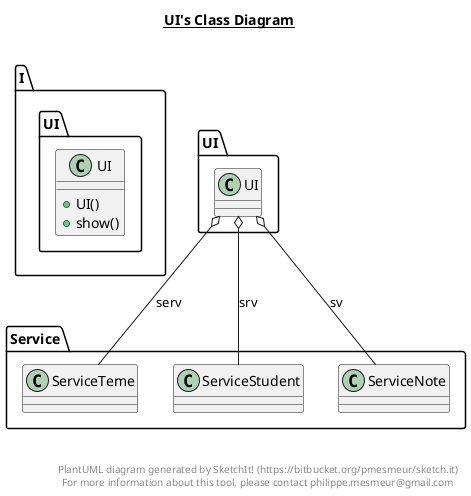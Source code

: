 @startuml

title __UI's Class Diagram__\n


    namespace I {
      class UI.UI {
          + UI()
          + show()
      }
    }

  

  UI.UI o-- Service.ServiceTeme : serv
  UI.UI o-- Service.ServiceStudent : srv
  UI.UI o-- Service.ServiceNote : sv


right footer


PlantUML diagram generated by SketchIt! (https://bitbucket.org/pmesmeur/sketch.it)
For more information about this tool, please contact philippe.mesmeur@gmail.com
endfooter

@enduml
